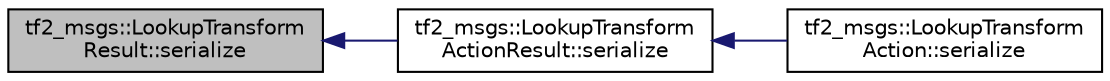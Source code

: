 digraph "tf2_msgs::LookupTransformResult::serialize"
{
  edge [fontname="Helvetica",fontsize="10",labelfontname="Helvetica",labelfontsize="10"];
  node [fontname="Helvetica",fontsize="10",shape=record];
  rankdir="LR";
  Node1 [label="tf2_msgs::LookupTransform\lResult::serialize",height=0.2,width=0.4,color="black", fillcolor="grey75", style="filled" fontcolor="black"];
  Node1 -> Node2 [dir="back",color="midnightblue",fontsize="10",style="solid",fontname="Helvetica"];
  Node2 [label="tf2_msgs::LookupTransform\lActionResult::serialize",height=0.2,width=0.4,color="black", fillcolor="white", style="filled",URL="$classtf2__msgs_1_1_lookup_transform_action_result.html#a523937865c7544102a3e0b236bbca3c0"];
  Node2 -> Node3 [dir="back",color="midnightblue",fontsize="10",style="solid",fontname="Helvetica"];
  Node3 [label="tf2_msgs::LookupTransform\lAction::serialize",height=0.2,width=0.4,color="black", fillcolor="white", style="filled",URL="$classtf2__msgs_1_1_lookup_transform_action.html#a7c5880ab1d4af63ee270b5ddfad178b5"];
}
